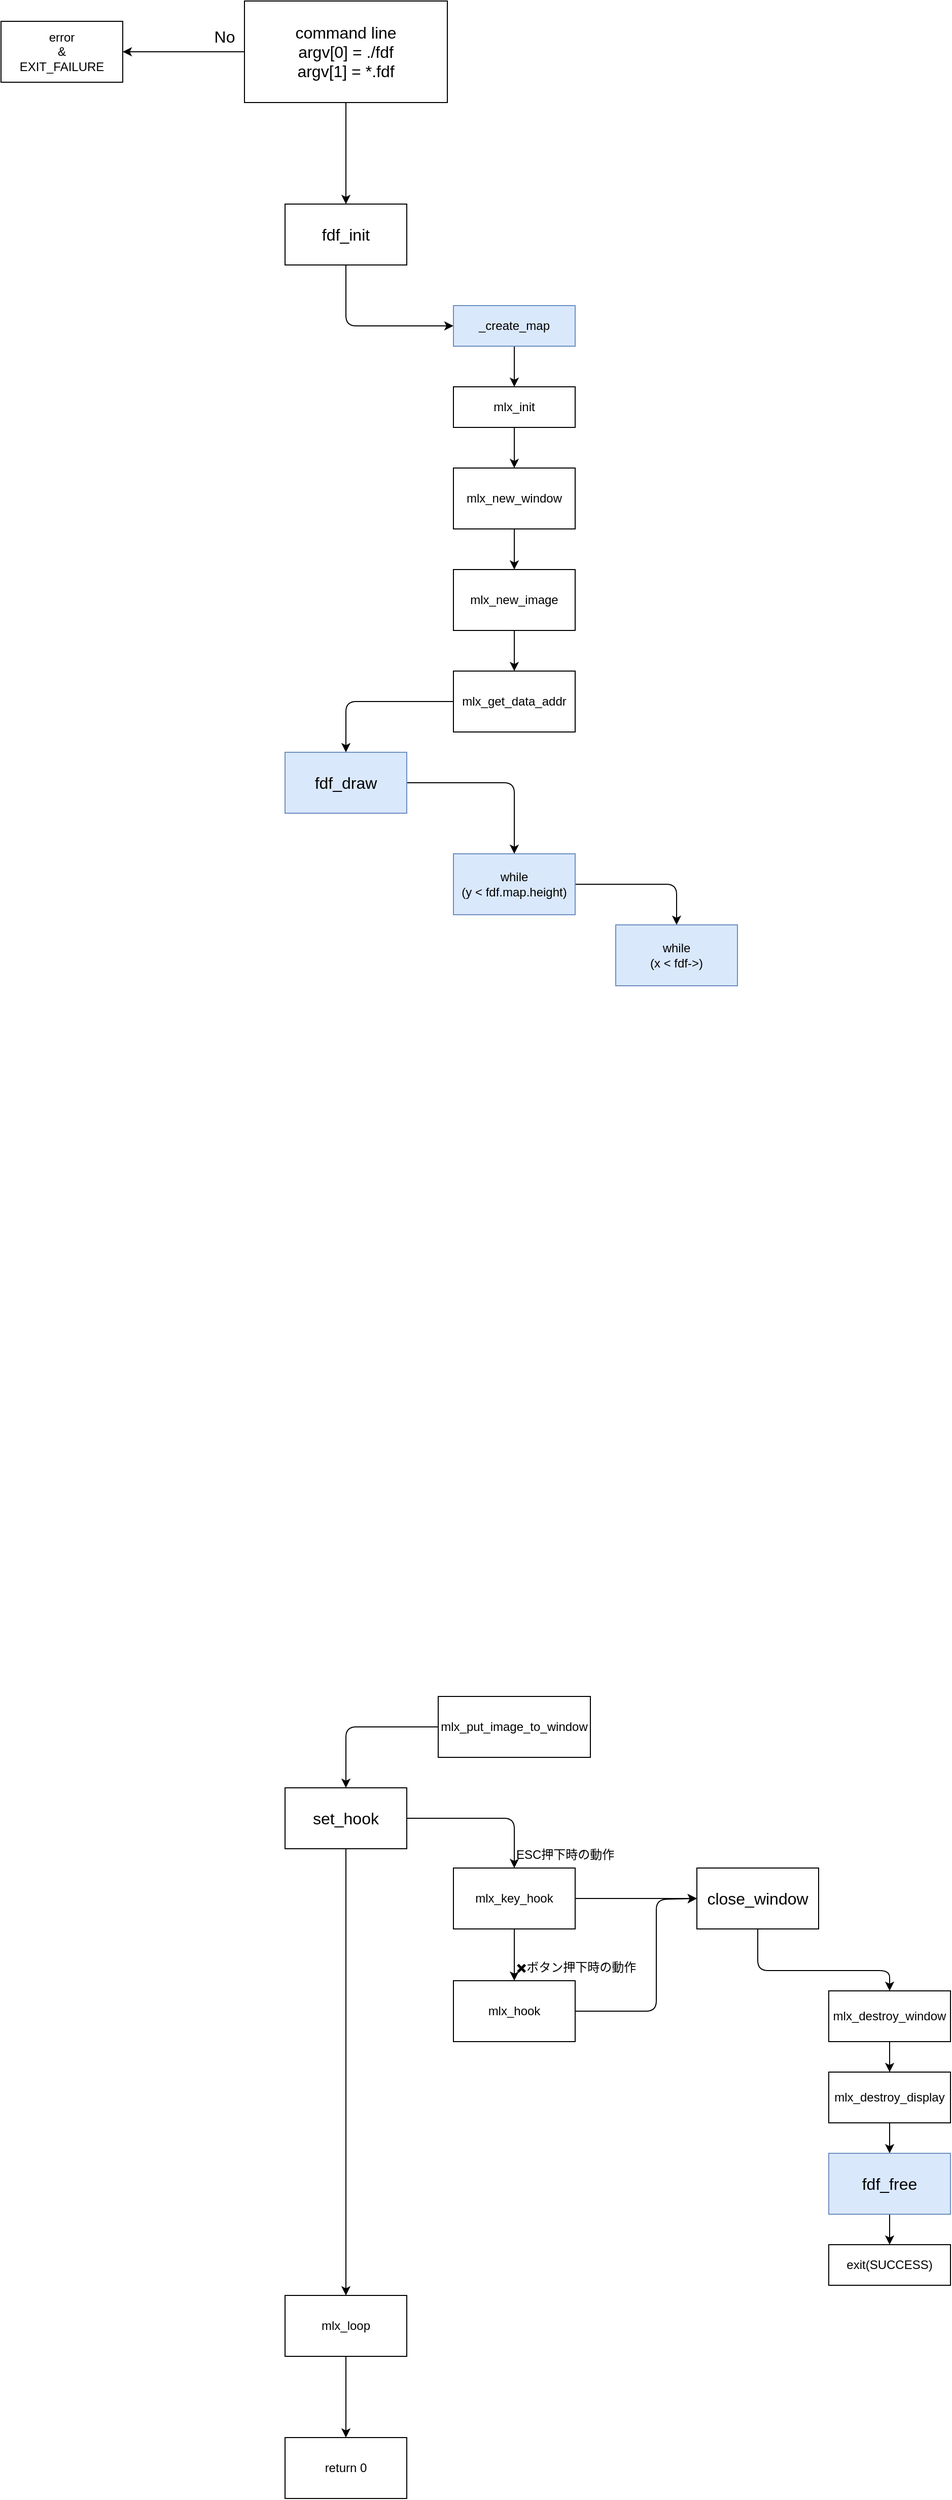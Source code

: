 <mxfile>
    <diagram id="vvYLByC-HOvtCeV6jzM4" name="ページ1">
        <mxGraphModel dx="388" dy="1080" grid="1" gridSize="10" guides="1" tooltips="1" connect="1" arrows="1" fold="1" page="1" pageScale="1" pageWidth="827" pageHeight="1169" math="0" shadow="0">
            <root>
                <mxCell id="0"/>
                <mxCell id="1" parent="0"/>
                <mxCell id="4" value="" style="edgeStyle=none;html=1;fontSize=16;" parent="1" source="2" target="3" edge="1">
                    <mxGeometry relative="1" as="geometry"/>
                </mxCell>
                <mxCell id="7" value="" style="edgeStyle=none;html=1;fontSize=16;" parent="1" source="2" target="6" edge="1">
                    <mxGeometry relative="1" as="geometry"/>
                </mxCell>
                <mxCell id="2" value="&lt;font style=&quot;font-size: 16px;&quot;&gt;command line&lt;br&gt;argv[0] = ./fdf&lt;br&gt;argv[1] = *.fdf&lt;br&gt;&lt;/font&gt;" style="rounded=0;whiteSpace=wrap;html=1;" parent="1" vertex="1">
                    <mxGeometry x="314" y="50" width="200" height="100" as="geometry"/>
                </mxCell>
                <mxCell id="3" value="error&lt;br&gt;&amp;amp;&lt;br&gt;EXIT_FAILURE" style="whiteSpace=wrap;html=1;rounded=0;" parent="1" vertex="1">
                    <mxGeometry x="74" y="70" width="120" height="60" as="geometry"/>
                </mxCell>
                <mxCell id="5" value="No" style="text;html=1;align=center;verticalAlign=middle;resizable=0;points=[];autosize=1;strokeColor=none;fillColor=none;fontSize=16;" parent="1" vertex="1">
                    <mxGeometry x="274" y="70" width="40" height="30" as="geometry"/>
                </mxCell>
                <mxCell id="9" value="" style="edgeStyle=none;html=1;fontSize=16;" parent="1" source="6" target="8" edge="1">
                    <mxGeometry relative="1" as="geometry">
                        <Array as="points">
                            <mxPoint x="414" y="370"/>
                        </Array>
                    </mxGeometry>
                </mxCell>
                <mxCell id="6" value="&lt;font style=&quot;font-size: 16px;&quot;&gt;fdf_init&lt;/font&gt;" style="whiteSpace=wrap;html=1;rounded=0;" parent="1" vertex="1">
                    <mxGeometry x="354" y="250" width="120" height="60" as="geometry"/>
                </mxCell>
                <mxCell id="11" value="" style="edgeStyle=none;html=1;fontSize=16;" parent="1" source="8" target="10" edge="1">
                    <mxGeometry relative="1" as="geometry"/>
                </mxCell>
                <mxCell id="8" value="_create_map" style="whiteSpace=wrap;html=1;rounded=0;fillColor=#dae8fc;strokeColor=#6c8ebf;" parent="1" vertex="1">
                    <mxGeometry x="520" y="350" width="120" height="40" as="geometry"/>
                </mxCell>
                <mxCell id="13" value="" style="edgeStyle=none;html=1;fontSize=16;" parent="1" source="10" target="12" edge="1">
                    <mxGeometry relative="1" as="geometry"/>
                </mxCell>
                <mxCell id="10" value="mlx_init" style="whiteSpace=wrap;html=1;rounded=0;" parent="1" vertex="1">
                    <mxGeometry x="520" y="430" width="120" height="40" as="geometry"/>
                </mxCell>
                <mxCell id="15" value="" style="edgeStyle=none;html=1;fontSize=16;" parent="1" source="12" target="14" edge="1">
                    <mxGeometry relative="1" as="geometry"/>
                </mxCell>
                <mxCell id="12" value="mlx_new_window" style="whiteSpace=wrap;html=1;rounded=0;" parent="1" vertex="1">
                    <mxGeometry x="520" y="510" width="120" height="60" as="geometry"/>
                </mxCell>
                <mxCell id="18" value="" style="edgeStyle=none;html=1;fontSize=16;" parent="1" source="14" target="17" edge="1">
                    <mxGeometry relative="1" as="geometry"/>
                </mxCell>
                <mxCell id="14" value="mlx_new_image" style="whiteSpace=wrap;html=1;rounded=0;" parent="1" vertex="1">
                    <mxGeometry x="520" y="610" width="120" height="60" as="geometry"/>
                </mxCell>
                <mxCell id="20" value="" style="edgeStyle=none;html=1;fontSize=16;" parent="1" source="17" target="19" edge="1">
                    <mxGeometry relative="1" as="geometry">
                        <Array as="points">
                            <mxPoint x="414" y="740"/>
                        </Array>
                    </mxGeometry>
                </mxCell>
                <mxCell id="17" value="mlx_get_data_addr" style="whiteSpace=wrap;html=1;rounded=0;" parent="1" vertex="1">
                    <mxGeometry x="520" y="710" width="120" height="60" as="geometry"/>
                </mxCell>
                <mxCell id="22" value="" style="edgeStyle=none;html=1;fontSize=16;" parent="1" source="19" target="21" edge="1">
                    <mxGeometry relative="1" as="geometry">
                        <Array as="points">
                            <mxPoint x="580" y="820"/>
                        </Array>
                    </mxGeometry>
                </mxCell>
                <mxCell id="19" value="&lt;font style=&quot;font-size: 16px;&quot;&gt;fdf_draw&lt;/font&gt;" style="whiteSpace=wrap;html=1;rounded=0;direction=west;fillColor=#dae8fc;strokeColor=#6c8ebf;" parent="1" vertex="1">
                    <mxGeometry x="354" y="790" width="120" height="60" as="geometry"/>
                </mxCell>
                <mxCell id="61" value="" style="edgeStyle=none;html=1;" edge="1" parent="1" source="21" target="60">
                    <mxGeometry relative="1" as="geometry">
                        <Array as="points">
                            <mxPoint x="740" y="920"/>
                        </Array>
                    </mxGeometry>
                </mxCell>
                <mxCell id="21" value="while&lt;br&gt;(y &amp;lt; fdf.map.height)" style="whiteSpace=wrap;html=1;fillColor=#dae8fc;strokeColor=#6c8ebf;rounded=0;" parent="1" vertex="1">
                    <mxGeometry x="520" y="890" width="120" height="60" as="geometry"/>
                </mxCell>
                <mxCell id="30" value="" style="edgeStyle=none;html=1;fontSize=16;" parent="1" source="23" target="29" edge="1">
                    <mxGeometry relative="1" as="geometry">
                        <Array as="points">
                            <mxPoint x="414" y="1750"/>
                        </Array>
                    </mxGeometry>
                </mxCell>
                <mxCell id="23" value="mlx_put_image_to_window" style="whiteSpace=wrap;html=1;rounded=0;" parent="1" vertex="1">
                    <mxGeometry x="505" y="1720" width="150" height="60" as="geometry"/>
                </mxCell>
                <mxCell id="33" value="" style="edgeStyle=none;html=1;fontSize=16;" parent="1" source="29" target="32" edge="1">
                    <mxGeometry relative="1" as="geometry"/>
                </mxCell>
                <mxCell id="37" value="" style="edgeStyle=none;html=1;fontSize=16;" parent="1" source="29" target="36" edge="1">
                    <mxGeometry relative="1" as="geometry">
                        <Array as="points">
                            <mxPoint x="580" y="1840"/>
                        </Array>
                    </mxGeometry>
                </mxCell>
                <mxCell id="29" value="&lt;font style=&quot;font-size: 16px;&quot;&gt;set_hook&lt;/font&gt;" style="whiteSpace=wrap;html=1;rounded=0;" parent="1" vertex="1">
                    <mxGeometry x="354" y="1810" width="120" height="60" as="geometry"/>
                </mxCell>
                <mxCell id="35" value="" style="edgeStyle=none;html=1;fontSize=16;" parent="1" source="32" target="34" edge="1">
                    <mxGeometry relative="1" as="geometry"/>
                </mxCell>
                <mxCell id="32" value="mlx_loop" style="whiteSpace=wrap;html=1;rounded=0;direction=west;" parent="1" vertex="1">
                    <mxGeometry x="354" y="2310" width="120" height="60" as="geometry"/>
                </mxCell>
                <mxCell id="34" value="return 0" style="whiteSpace=wrap;html=1;rounded=0;" parent="1" vertex="1">
                    <mxGeometry x="354" y="2450" width="120" height="60" as="geometry"/>
                </mxCell>
                <mxCell id="39" value="" style="edgeStyle=none;html=1;fontSize=16;" parent="1" source="36" target="38" edge="1">
                    <mxGeometry relative="1" as="geometry"/>
                </mxCell>
                <mxCell id="49" value="" style="edgeStyle=none;html=1;fontSize=12;" parent="1" source="36" target="48" edge="1">
                    <mxGeometry relative="1" as="geometry"/>
                </mxCell>
                <mxCell id="36" value="mlx_key_hook" style="whiteSpace=wrap;html=1;rounded=0;" parent="1" vertex="1">
                    <mxGeometry x="520" y="1889" width="120" height="60" as="geometry"/>
                </mxCell>
                <mxCell id="50" style="edgeStyle=none;html=1;entryX=0;entryY=0.5;entryDx=0;entryDy=0;fontSize=12;" parent="1" source="38" target="48" edge="1">
                    <mxGeometry relative="1" as="geometry">
                        <Array as="points">
                            <mxPoint x="720" y="2030"/>
                            <mxPoint x="720" y="1920"/>
                        </Array>
                    </mxGeometry>
                </mxCell>
                <mxCell id="38" value="mlx_hook" style="whiteSpace=wrap;html=1;rounded=0;" parent="1" vertex="1">
                    <mxGeometry x="520" y="2000" width="120" height="60" as="geometry"/>
                </mxCell>
                <mxCell id="40" value="&lt;font style=&quot;font-size: 12px;&quot;&gt;✖️ボタン押下時の動作&lt;/font&gt;" style="text;html=1;align=left;verticalAlign=middle;resizable=0;points=[];autosize=1;strokeColor=none;fillColor=none;fontSize=16;" parent="1" vertex="1">
                    <mxGeometry x="580" y="1970" width="140" height="30" as="geometry"/>
                </mxCell>
                <mxCell id="41" value="&lt;font style=&quot;font-size: 12px;&quot;&gt;ESC押下時の動作&lt;/font&gt;" style="text;html=1;align=left;verticalAlign=middle;resizable=0;points=[];autosize=1;strokeColor=none;fillColor=none;fontSize=16;" parent="1" vertex="1">
                    <mxGeometry x="580" y="1859" width="120" height="30" as="geometry"/>
                </mxCell>
                <mxCell id="52" value="" style="edgeStyle=none;html=1;fontSize=16;" parent="1" source="48" target="51" edge="1">
                    <mxGeometry relative="1" as="geometry">
                        <Array as="points">
                            <mxPoint x="820" y="1990"/>
                            <mxPoint x="950" y="1990"/>
                        </Array>
                    </mxGeometry>
                </mxCell>
                <mxCell id="48" value="&lt;font style=&quot;font-size: 16px;&quot;&gt;close_window&lt;/font&gt;" style="whiteSpace=wrap;html=1;rounded=0;" parent="1" vertex="1">
                    <mxGeometry x="760" y="1889" width="120" height="60" as="geometry"/>
                </mxCell>
                <mxCell id="54" value="" style="edgeStyle=none;html=1;fontSize=16;" parent="1" source="51" target="53" edge="1">
                    <mxGeometry relative="1" as="geometry"/>
                </mxCell>
                <mxCell id="51" value="mlx_destroy_window" style="whiteSpace=wrap;html=1;rounded=0;" parent="1" vertex="1">
                    <mxGeometry x="890" y="2010" width="120" height="50" as="geometry"/>
                </mxCell>
                <mxCell id="56" value="" style="edgeStyle=none;html=1;fontSize=16;" parent="1" source="53" target="55" edge="1">
                    <mxGeometry relative="1" as="geometry"/>
                </mxCell>
                <mxCell id="53" value="mlx_destroy_display" style="whiteSpace=wrap;html=1;rounded=0;" parent="1" vertex="1">
                    <mxGeometry x="890" y="2090" width="120" height="50" as="geometry"/>
                </mxCell>
                <mxCell id="59" value="" style="edgeStyle=none;html=1;fontSize=16;" parent="1" source="55" target="58" edge="1">
                    <mxGeometry relative="1" as="geometry"/>
                </mxCell>
                <mxCell id="55" value="&lt;font style=&quot;font-size: 16px;&quot;&gt;fdf_free&lt;/font&gt;" style="whiteSpace=wrap;html=1;rounded=0;fillColor=#dae8fc;strokeColor=#6c8ebf;" parent="1" vertex="1">
                    <mxGeometry x="890" y="2170" width="120" height="60" as="geometry"/>
                </mxCell>
                <mxCell id="58" value="exit(SUCCESS)" style="whiteSpace=wrap;html=1;rounded=0;" parent="1" vertex="1">
                    <mxGeometry x="890" y="2260" width="120" height="40" as="geometry"/>
                </mxCell>
                <mxCell id="60" value="while&lt;br&gt;(x &amp;lt; fdf-&amp;gt;)" style="whiteSpace=wrap;html=1;fillColor=#dae8fc;strokeColor=#6c8ebf;rounded=0;" vertex="1" parent="1">
                    <mxGeometry x="680" y="960" width="120" height="60" as="geometry"/>
                </mxCell>
            </root>
        </mxGraphModel>
    </diagram>
</mxfile>